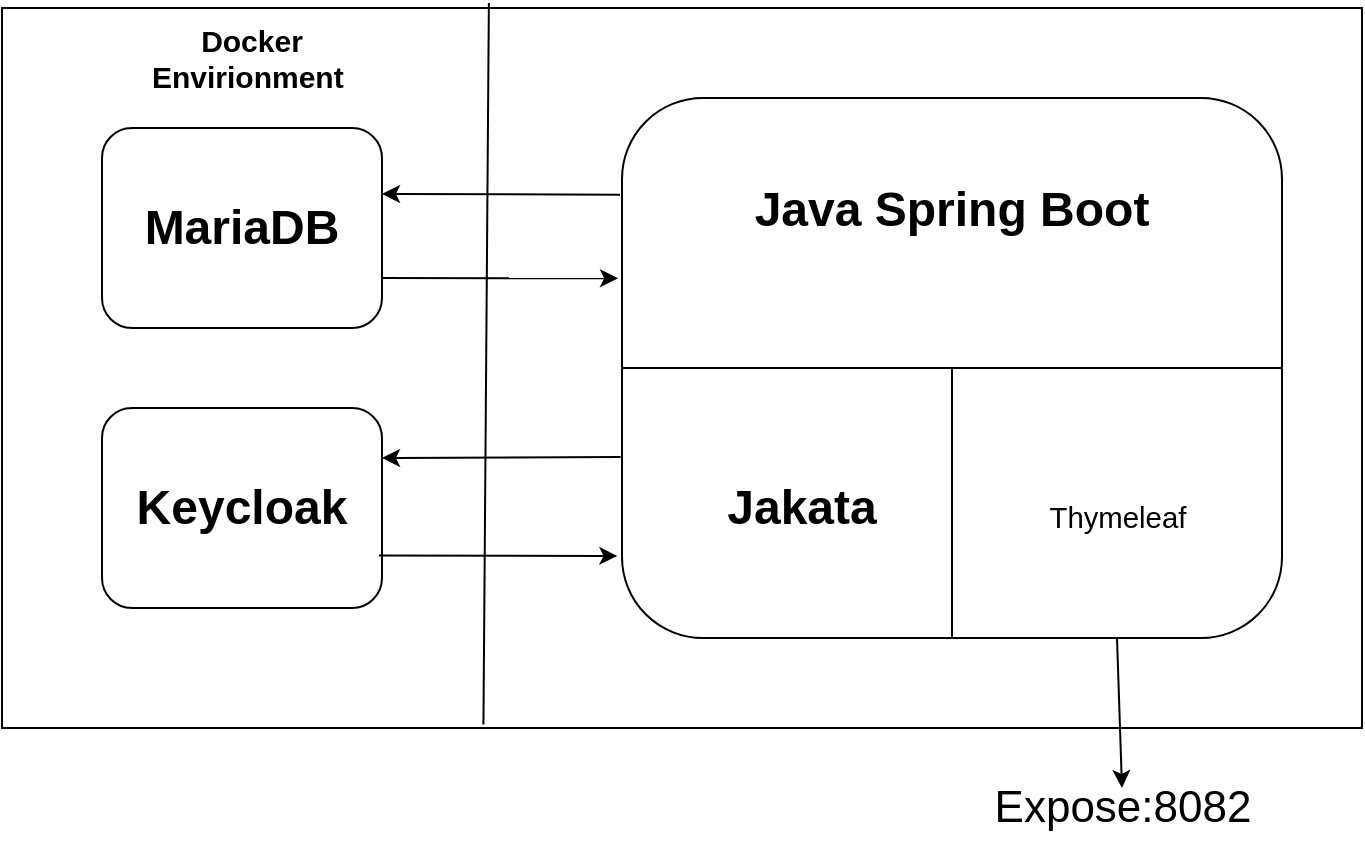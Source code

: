 <mxfile version="24.8.4">
  <diagram name="Seite-1" id="ike7nHoUlxXeLE-UfbGu">
    <mxGraphModel dx="1195" dy="615" grid="1" gridSize="10" guides="1" tooltips="1" connect="1" arrows="1" fold="1" page="1" pageScale="1" pageWidth="827" pageHeight="1169" math="0" shadow="0">
      <root>
        <mxCell id="0" />
        <mxCell id="1" parent="0" />
        <mxCell id="6D4w20ENJh5MBXWvySD2-1" value="" style="rounded=0;whiteSpace=wrap;html=1;" vertex="1" parent="1">
          <mxGeometry x="120" y="80" width="680" height="360" as="geometry" />
        </mxCell>
        <mxCell id="6D4w20ENJh5MBXWvySD2-3" value="&lt;b style=&quot;font-size: 24px;&quot;&gt;MariaDB&lt;/b&gt;" style="rounded=1;whiteSpace=wrap;html=1;" vertex="1" parent="1">
          <mxGeometry x="170" y="140" width="140" height="100" as="geometry" />
        </mxCell>
        <mxCell id="6D4w20ENJh5MBXWvySD2-4" value="&lt;b style=&quot;font-size: 24px;&quot;&gt;Keycloak&lt;/b&gt;" style="rounded=1;whiteSpace=wrap;html=1;" vertex="1" parent="1">
          <mxGeometry x="170" y="280" width="140" height="100" as="geometry" />
        </mxCell>
        <mxCell id="6D4w20ENJh5MBXWvySD2-5" value="&lt;div&gt;&lt;span style=&quot;font-size: 24px;&quot;&gt;&lt;b&gt;Java Spring Boot&lt;/b&gt;&lt;/span&gt;&lt;/div&gt;&lt;div&gt;&lt;br&gt;&lt;/div&gt;&lt;div&gt;&lt;br&gt;&lt;/div&gt;&lt;div&gt;&lt;br&gt;&lt;/div&gt;&lt;div&gt;&lt;br&gt;&lt;/div&gt;&lt;div&gt;&lt;br&gt;&lt;/div&gt;&lt;div&gt;&lt;br&gt;&lt;/div&gt;&lt;div&gt;&lt;br&gt;&lt;/div&gt;&lt;div&gt;&lt;br&gt;&lt;/div&gt;&lt;div&gt;&lt;br&gt;&lt;/div&gt;&lt;div&gt;&lt;br&gt;&lt;/div&gt;&lt;div&gt;&amp;nbsp;&lt;/div&gt;" style="rounded=1;whiteSpace=wrap;html=1;" vertex="1" parent="1">
          <mxGeometry x="430" y="125" width="330" height="270" as="geometry" />
        </mxCell>
        <mxCell id="6D4w20ENJh5MBXWvySD2-6" value="" style="endArrow=none;html=1;rounded=0;exitX=0;exitY=0.5;exitDx=0;exitDy=0;entryX=1;entryY=0.5;entryDx=0;entryDy=0;" edge="1" parent="1" source="6D4w20ENJh5MBXWvySD2-5" target="6D4w20ENJh5MBXWvySD2-5">
          <mxGeometry width="50" height="50" relative="1" as="geometry">
            <mxPoint x="490" y="560" as="sourcePoint" />
            <mxPoint x="540" y="510" as="targetPoint" />
          </mxGeometry>
        </mxCell>
        <mxCell id="6D4w20ENJh5MBXWvySD2-7" value="" style="endArrow=none;html=1;rounded=0;entryX=0.5;entryY=1;entryDx=0;entryDy=0;" edge="1" parent="1" target="6D4w20ENJh5MBXWvySD2-5">
          <mxGeometry width="50" height="50" relative="1" as="geometry">
            <mxPoint x="595" y="260" as="sourcePoint" />
            <mxPoint x="630" y="340" as="targetPoint" />
          </mxGeometry>
        </mxCell>
        <mxCell id="6D4w20ENJh5MBXWvySD2-8" value="&lt;span style=&quot;font-size:11.0pt;font-family:&amp;quot;Arial&amp;quot;,sans-serif;&lt;br/&gt;mso-fareast-font-family:Arial;mso-fareast-theme-font:minor-latin;mso-bidi-font-family:&lt;br/&gt;&amp;quot;Times New Roman&amp;quot;;mso-bidi-theme-font:minor-bidi;mso-ansi-language:DE-AT;&lt;br/&gt;mso-fareast-language:EN-US;mso-bidi-language:AR-SA&quot;&gt;Thymeleaf&amp;nbsp;&lt;/span&gt;" style="text;html=1;align=center;verticalAlign=middle;whiteSpace=wrap;rounded=0;" vertex="1" parent="1">
          <mxGeometry x="650" y="320" width="60" height="30" as="geometry" />
        </mxCell>
        <mxCell id="6D4w20ENJh5MBXWvySD2-9" value="&lt;font style=&quot;font-size: 24px;&quot;&gt;&lt;b&gt;Jakata&lt;/b&gt;&lt;/font&gt;" style="text;html=1;align=center;verticalAlign=middle;whiteSpace=wrap;rounded=0;" vertex="1" parent="1">
          <mxGeometry x="490" y="315" width="60" height="30" as="geometry" />
        </mxCell>
        <mxCell id="6D4w20ENJh5MBXWvySD2-13" value="" style="endArrow=classic;html=1;rounded=0;entryX=1;entryY=0.33;entryDx=0;entryDy=0;entryPerimeter=0;exitX=-0.003;exitY=0.179;exitDx=0;exitDy=0;exitPerimeter=0;" edge="1" parent="1" source="6D4w20ENJh5MBXWvySD2-5" target="6D4w20ENJh5MBXWvySD2-3">
          <mxGeometry width="50" height="50" relative="1" as="geometry">
            <mxPoint x="390" y="570" as="sourcePoint" />
            <mxPoint x="440" y="520" as="targetPoint" />
          </mxGeometry>
        </mxCell>
        <mxCell id="6D4w20ENJh5MBXWvySD2-14" value="" style="endArrow=classic;html=1;rounded=0;exitX=1;exitY=0.75;exitDx=0;exitDy=0;entryX=-0.006;entryY=0.334;entryDx=0;entryDy=0;entryPerimeter=0;" edge="1" parent="1" source="6D4w20ENJh5MBXWvySD2-3" target="6D4w20ENJh5MBXWvySD2-5">
          <mxGeometry width="50" height="50" relative="1" as="geometry">
            <mxPoint x="220" y="560" as="sourcePoint" />
            <mxPoint x="270" y="510" as="targetPoint" />
          </mxGeometry>
        </mxCell>
        <mxCell id="6D4w20ENJh5MBXWvySD2-15" value="" style="endArrow=classic;html=1;rounded=0;exitX=0.989;exitY=0.737;exitDx=0;exitDy=0;exitPerimeter=0;entryX=-0.007;entryY=0.848;entryDx=0;entryDy=0;entryPerimeter=0;" edge="1" parent="1" source="6D4w20ENJh5MBXWvySD2-4" target="6D4w20ENJh5MBXWvySD2-5">
          <mxGeometry width="50" height="50" relative="1" as="geometry">
            <mxPoint x="340" y="380" as="sourcePoint" />
            <mxPoint x="390" y="330" as="targetPoint" />
          </mxGeometry>
        </mxCell>
        <mxCell id="6D4w20ENJh5MBXWvySD2-16" value="" style="endArrow=classic;html=1;rounded=0;entryX=1;entryY=0.25;entryDx=0;entryDy=0;exitX=-0.002;exitY=0.665;exitDx=0;exitDy=0;exitPerimeter=0;" edge="1" parent="1" source="6D4w20ENJh5MBXWvySD2-5" target="6D4w20ENJh5MBXWvySD2-4">
          <mxGeometry width="50" height="50" relative="1" as="geometry">
            <mxPoint x="350" y="350" as="sourcePoint" />
            <mxPoint x="400" y="300" as="targetPoint" />
          </mxGeometry>
        </mxCell>
        <mxCell id="6D4w20ENJh5MBXWvySD2-17" value="" style="endArrow=classic;html=1;rounded=0;exitX=0.75;exitY=1;exitDx=0;exitDy=0;" edge="1" parent="1" source="6D4w20ENJh5MBXWvySD2-5">
          <mxGeometry width="50" height="50" relative="1" as="geometry">
            <mxPoint x="610" y="540" as="sourcePoint" />
            <mxPoint x="680" y="470" as="targetPoint" />
          </mxGeometry>
        </mxCell>
        <mxCell id="6D4w20ENJh5MBXWvySD2-18" value="&lt;span style=&quot;text-wrap-mode: wrap;&quot;&gt;&lt;font style=&quot;font-size: 22px;&quot;&gt;Expose:8082&lt;/font&gt;&lt;/span&gt;" style="text;html=1;align=center;verticalAlign=middle;resizable=0;points=[];autosize=1;strokeColor=none;fillColor=none;" vertex="1" parent="1">
          <mxGeometry x="605" y="460" width="150" height="40" as="geometry" />
        </mxCell>
        <mxCell id="6D4w20ENJh5MBXWvySD2-19" value="&lt;font style=&quot;font-size: 15px;&quot;&gt;&lt;b&gt;Docker Envirionment&amp;nbsp;&lt;/b&gt;&lt;/font&gt;" style="text;html=1;align=center;verticalAlign=middle;whiteSpace=wrap;rounded=0;" vertex="1" parent="1">
          <mxGeometry x="180" y="90" width="130" height="30" as="geometry" />
        </mxCell>
        <mxCell id="6D4w20ENJh5MBXWvySD2-20" value="" style="endArrow=none;html=1;rounded=0;entryX=0.358;entryY=-0.007;entryDx=0;entryDy=0;entryPerimeter=0;exitX=0.354;exitY=0.995;exitDx=0;exitDy=0;exitPerimeter=0;" edge="1" parent="1" source="6D4w20ENJh5MBXWvySD2-1" target="6D4w20ENJh5MBXWvySD2-1">
          <mxGeometry width="50" height="50" relative="1" as="geometry">
            <mxPoint x="290" y="560" as="sourcePoint" />
            <mxPoint x="340" y="510" as="targetPoint" />
          </mxGeometry>
        </mxCell>
      </root>
    </mxGraphModel>
  </diagram>
</mxfile>
